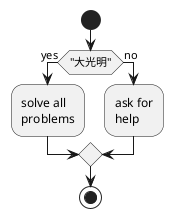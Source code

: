 @startuml BrightLight
start
if("大光明") then (yes)
  :solve all\nproblems;
else (no)
   :ask for\nhelp;
endif  
stop
@enduml